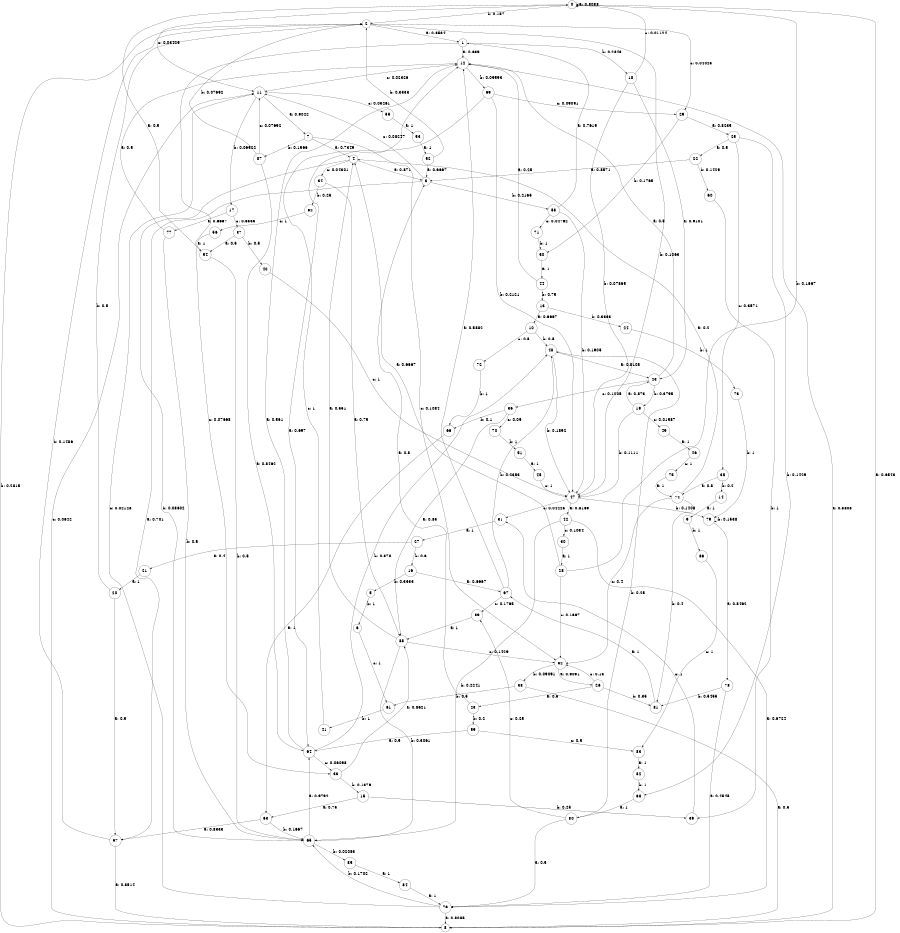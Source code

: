 digraph "d4-400nw-t1-cen-SML" {
size = "6,8.5";
ratio = "fill";
node [shape = circle];
node [fontsize = 24];
edge [fontsize = 24];
0 -> 0 [label = "a: 0.8088   "];
0 -> 2 [label = "b: 0.157    "];
0 -> 11 [label = "c: 0.03425  "];
1 -> 12 [label = "a: 0.639    "];
1 -> 18 [label = "b: 0.2843   "];
1 -> 33 [label = "c: 0.07668  "];
2 -> 1 [label = "a: 0.8534   "];
2 -> 47 [label = "b: 0.1063   "];
2 -> 29 [label = "c: 0.04023  "];
3 -> 57 [label = "a: 0.701    "];
3 -> 58 [label = "b: 0.2165   "];
3 -> 11 [label = "c: 0.08247  "];
4 -> 3 [label = "a: 0.871    "];
4 -> 65 [label = "b: 0.08602  "];
4 -> 34 [label = "c: 0.04301  "];
5 -> 6 [label = "b: 1        "];
6 -> 61 [label = "c: 1        "];
7 -> 4 [label = "a: 0.7349   "];
7 -> 87 [label = "b: 0.1566   "];
7 -> 32 [label = "c: 0.1084   "];
8 -> 0 [label = "a: 0.6543   "];
8 -> 2 [label = "b: 0.2815   "];
8 -> 11 [label = "c: 0.0642   "];
9 -> 86 [label = "b: 1        "];
10 -> 48 [label = "b: 0.5      "];
10 -> 72 [label = "c: 0.5      "];
11 -> 7 [label = "a: 0.9022   "];
11 -> 17 [label = "b: 0.06522  "];
11 -> 55 [label = "c: 0.03261  "];
12 -> 8 [label = "a: 0.8808   "];
12 -> 69 [label = "b: 0.09593  "];
12 -> 11 [label = "c: 0.02326  "];
13 -> 10 [label = "a: 0.6667   "];
13 -> 24 [label = "b: 0.3333   "];
14 -> 9 [label = "a: 1        "];
15 -> 63 [label = "a: 0.75     "];
15 -> 39 [label = "b: 0.25     "];
16 -> 67 [label = "a: 0.6667   "];
16 -> 5 [label = "b: 0.3333   "];
17 -> 77 [label = "a: 0.6667   "];
17 -> 37 [label = "c: 0.3333   "];
18 -> 43 [label = "a: 0.9101   "];
18 -> 47 [label = "b: 0.07865  "];
18 -> 0 [label = "c: 0.01124  "];
19 -> 43 [label = "a: 0.873    "];
19 -> 47 [label = "b: 0.1111   "];
19 -> 49 [label = "c: 0.01587  "];
20 -> 57 [label = "a: 0.5      "];
20 -> 2 [label = "b: 0.5      "];
21 -> 20 [label = "a: 1        "];
22 -> 3 [label = "a: 0.8571   "];
22 -> 60 [label = "b: 0.1429   "];
23 -> 3 [label = "a: 0.8      "];
23 -> 59 [label = "b: 0.2      "];
24 -> 73 [label = "b: 1        "];
25 -> 22 [label = "a: 0.5      "];
25 -> 68 [label = "b: 0.1429   "];
25 -> 35 [label = "c: 0.3571   "];
26 -> 23 [label = "a: 0.5      "];
26 -> 81 [label = "b: 0.35     "];
26 -> 32 [label = "c: 0.15     "];
27 -> 21 [label = "a: 0.4      "];
27 -> 16 [label = "b: 0.6      "];
28 -> 4 [label = "a: 0.6667   "];
28 -> 0 [label = "b: 0.1667   "];
28 -> 32 [label = "c: 0.1667   "];
29 -> 25 [label = "a: 0.8235   "];
29 -> 50 [label = "b: 0.1765   "];
30 -> 28 [label = "a: 1        "];
31 -> 27 [label = "a: 1        "];
32 -> 26 [label = "a: 0.9091   "];
32 -> 38 [label = "b: 0.09091  "];
33 -> 88 [label = "a: 0.8621   "];
33 -> 15 [label = "b: 0.1379   "];
34 -> 88 [label = "a: 0.75     "];
34 -> 62 [label = "b: 0.25     "];
35 -> 74 [label = "a: 0.8      "];
35 -> 14 [label = "b: 0.2      "];
36 -> 88 [label = "a: 0.85     "];
36 -> 66 [label = "b: 0.1      "];
36 -> 70 [label = "c: 0.05     "];
37 -> 54 [label = "a: 0.5      "];
37 -> 40 [label = "b: 0.5      "];
38 -> 8 [label = "a: 0.5      "];
38 -> 61 [label = "b: 0.5      "];
39 -> 31 [label = "c: 1        "];
40 -> 47 [label = "c: 1        "];
41 -> 12 [label = "c: 1        "];
42 -> 76 [label = "a: 0.6724   "];
42 -> 65 [label = "b: 0.2241   "];
42 -> 30 [label = "c: 0.1034   "];
43 -> 12 [label = "a: 0.5      "];
43 -> 19 [label = "b: 0.3795   "];
43 -> 36 [label = "c: 0.1205   "];
44 -> 12 [label = "a: 0.25     "];
44 -> 13 [label = "b: 0.75     "];
45 -> 47 [label = "c: 1        "];
46 -> 75 [label = "c: 1        "];
47 -> 42 [label = "a: 0.8169   "];
47 -> 79 [label = "b: 0.1408   "];
47 -> 31 [label = "c: 0.04225  "];
48 -> 43 [label = "a: 0.8108   "];
48 -> 47 [label = "b: 0.1892   "];
49 -> 46 [label = "a: 1        "];
50 -> 44 [label = "a: 1        "];
51 -> 45 [label = "a: 1        "];
52 -> 3 [label = "a: 0.6667   "];
52 -> 2 [label = "b: 0.3333   "];
53 -> 52 [label = "a: 1        "];
54 -> 0 [label = "a: 0.5      "];
54 -> 65 [label = "b: 0.5      "];
55 -> 53 [label = "a: 1        "];
56 -> 54 [label = "a: 1        "];
57 -> 8 [label = "a: 0.8514   "];
57 -> 2 [label = "b: 0.1486   "];
58 -> 1 [label = "a: 0.7619   "];
58 -> 47 [label = "b: 0.1905   "];
58 -> 71 [label = "c: 0.04762  "];
59 -> 64 [label = "a: 0.5      "];
59 -> 83 [label = "c: 0.5      "];
60 -> 39 [label = "b: 1        "];
61 -> 41 [label = "b: 1        "];
62 -> 56 [label = "c: 1        "];
63 -> 57 [label = "a: 0.8333   "];
63 -> 65 [label = "b: 0.1667   "];
64 -> 12 [label = "a: 0.561    "];
64 -> 48 [label = "b: 0.378    "];
64 -> 33 [label = "c: 0.06098  "];
65 -> 64 [label = "a: 0.9792   "];
65 -> 85 [label = "b: 0.02083  "];
66 -> 63 [label = "a: 1        "];
67 -> 12 [label = "a: 0.5882   "];
67 -> 48 [label = "b: 0.2353   "];
67 -> 89 [label = "c: 0.1765   "];
68 -> 80 [label = "a: 1        "];
69 -> 64 [label = "a: 0.697    "];
69 -> 47 [label = "b: 0.2121   "];
69 -> 29 [label = "c: 0.09091  "];
70 -> 51 [label = "b: 1        "];
71 -> 50 [label = "b: 1        "];
72 -> 66 [label = "b: 1        "];
73 -> 79 [label = "b: 1        "];
74 -> 4 [label = "a: 0.2      "];
74 -> 81 [label = "b: 0.4      "];
74 -> 32 [label = "c: 0.4      "];
75 -> 74 [label = "a: 1        "];
76 -> 8 [label = "a: 0.8085   "];
76 -> 65 [label = "b: 0.1702   "];
76 -> 11 [label = "c: 0.02128  "];
77 -> 12 [label = "a: 0.5      "];
77 -> 65 [label = "b: 0.5      "];
78 -> 76 [label = "a: 0.4545   "];
78 -> 81 [label = "b: 0.5455   "];
79 -> 78 [label = "a: 0.8462   "];
79 -> 79 [label = "b: 0.1538   "];
80 -> 76 [label = "a: 0.5      "];
80 -> 48 [label = "b: 0.25     "];
80 -> 89 [label = "c: 0.25     "];
81 -> 67 [label = "a: 1        "];
82 -> 68 [label = "b: 1        "];
83 -> 82 [label = "a: 1        "];
84 -> 76 [label = "a: 1        "];
85 -> 84 [label = "a: 1        "];
86 -> 83 [label = "c: 1        "];
87 -> 64 [label = "a: 0.8462   "];
87 -> 2 [label = "b: 0.07692  "];
87 -> 11 [label = "c: 0.07692  "];
88 -> 4 [label = "a: 0.551    "];
88 -> 65 [label = "b: 0.3061   "];
88 -> 32 [label = "c: 0.1429   "];
89 -> 88 [label = "a: 1        "];
}
